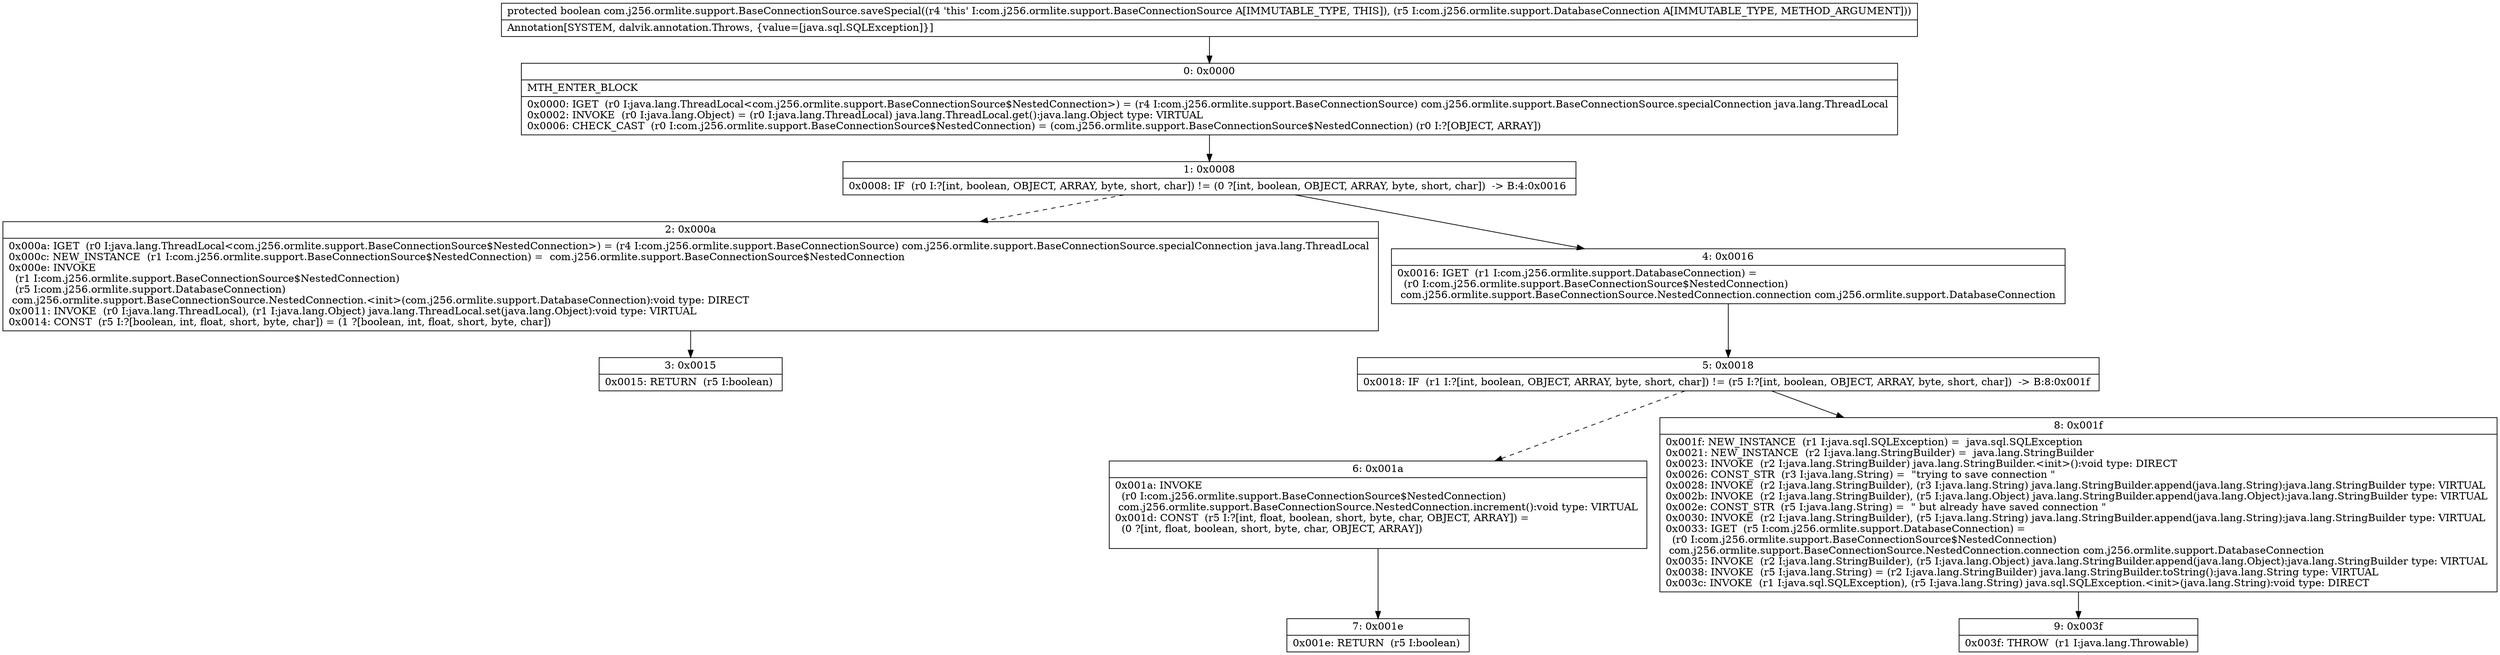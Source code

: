 digraph "CFG forcom.j256.ormlite.support.BaseConnectionSource.saveSpecial(Lcom\/j256\/ormlite\/support\/DatabaseConnection;)Z" {
Node_0 [shape=record,label="{0\:\ 0x0000|MTH_ENTER_BLOCK\l|0x0000: IGET  (r0 I:java.lang.ThreadLocal\<com.j256.ormlite.support.BaseConnectionSource$NestedConnection\>) = (r4 I:com.j256.ormlite.support.BaseConnectionSource) com.j256.ormlite.support.BaseConnectionSource.specialConnection java.lang.ThreadLocal \l0x0002: INVOKE  (r0 I:java.lang.Object) = (r0 I:java.lang.ThreadLocal) java.lang.ThreadLocal.get():java.lang.Object type: VIRTUAL \l0x0006: CHECK_CAST  (r0 I:com.j256.ormlite.support.BaseConnectionSource$NestedConnection) = (com.j256.ormlite.support.BaseConnectionSource$NestedConnection) (r0 I:?[OBJECT, ARRAY]) \l}"];
Node_1 [shape=record,label="{1\:\ 0x0008|0x0008: IF  (r0 I:?[int, boolean, OBJECT, ARRAY, byte, short, char]) != (0 ?[int, boolean, OBJECT, ARRAY, byte, short, char])  \-\> B:4:0x0016 \l}"];
Node_2 [shape=record,label="{2\:\ 0x000a|0x000a: IGET  (r0 I:java.lang.ThreadLocal\<com.j256.ormlite.support.BaseConnectionSource$NestedConnection\>) = (r4 I:com.j256.ormlite.support.BaseConnectionSource) com.j256.ormlite.support.BaseConnectionSource.specialConnection java.lang.ThreadLocal \l0x000c: NEW_INSTANCE  (r1 I:com.j256.ormlite.support.BaseConnectionSource$NestedConnection) =  com.j256.ormlite.support.BaseConnectionSource$NestedConnection \l0x000e: INVOKE  \l  (r1 I:com.j256.ormlite.support.BaseConnectionSource$NestedConnection)\l  (r5 I:com.j256.ormlite.support.DatabaseConnection)\l com.j256.ormlite.support.BaseConnectionSource.NestedConnection.\<init\>(com.j256.ormlite.support.DatabaseConnection):void type: DIRECT \l0x0011: INVOKE  (r0 I:java.lang.ThreadLocal), (r1 I:java.lang.Object) java.lang.ThreadLocal.set(java.lang.Object):void type: VIRTUAL \l0x0014: CONST  (r5 I:?[boolean, int, float, short, byte, char]) = (1 ?[boolean, int, float, short, byte, char]) \l}"];
Node_3 [shape=record,label="{3\:\ 0x0015|0x0015: RETURN  (r5 I:boolean) \l}"];
Node_4 [shape=record,label="{4\:\ 0x0016|0x0016: IGET  (r1 I:com.j256.ormlite.support.DatabaseConnection) = \l  (r0 I:com.j256.ormlite.support.BaseConnectionSource$NestedConnection)\l com.j256.ormlite.support.BaseConnectionSource.NestedConnection.connection com.j256.ormlite.support.DatabaseConnection \l}"];
Node_5 [shape=record,label="{5\:\ 0x0018|0x0018: IF  (r1 I:?[int, boolean, OBJECT, ARRAY, byte, short, char]) != (r5 I:?[int, boolean, OBJECT, ARRAY, byte, short, char])  \-\> B:8:0x001f \l}"];
Node_6 [shape=record,label="{6\:\ 0x001a|0x001a: INVOKE  \l  (r0 I:com.j256.ormlite.support.BaseConnectionSource$NestedConnection)\l com.j256.ormlite.support.BaseConnectionSource.NestedConnection.increment():void type: VIRTUAL \l0x001d: CONST  (r5 I:?[int, float, boolean, short, byte, char, OBJECT, ARRAY]) = \l  (0 ?[int, float, boolean, short, byte, char, OBJECT, ARRAY])\l \l}"];
Node_7 [shape=record,label="{7\:\ 0x001e|0x001e: RETURN  (r5 I:boolean) \l}"];
Node_8 [shape=record,label="{8\:\ 0x001f|0x001f: NEW_INSTANCE  (r1 I:java.sql.SQLException) =  java.sql.SQLException \l0x0021: NEW_INSTANCE  (r2 I:java.lang.StringBuilder) =  java.lang.StringBuilder \l0x0023: INVOKE  (r2 I:java.lang.StringBuilder) java.lang.StringBuilder.\<init\>():void type: DIRECT \l0x0026: CONST_STR  (r3 I:java.lang.String) =  \"trying to save connection \" \l0x0028: INVOKE  (r2 I:java.lang.StringBuilder), (r3 I:java.lang.String) java.lang.StringBuilder.append(java.lang.String):java.lang.StringBuilder type: VIRTUAL \l0x002b: INVOKE  (r2 I:java.lang.StringBuilder), (r5 I:java.lang.Object) java.lang.StringBuilder.append(java.lang.Object):java.lang.StringBuilder type: VIRTUAL \l0x002e: CONST_STR  (r5 I:java.lang.String) =  \" but already have saved connection \" \l0x0030: INVOKE  (r2 I:java.lang.StringBuilder), (r5 I:java.lang.String) java.lang.StringBuilder.append(java.lang.String):java.lang.StringBuilder type: VIRTUAL \l0x0033: IGET  (r5 I:com.j256.ormlite.support.DatabaseConnection) = \l  (r0 I:com.j256.ormlite.support.BaseConnectionSource$NestedConnection)\l com.j256.ormlite.support.BaseConnectionSource.NestedConnection.connection com.j256.ormlite.support.DatabaseConnection \l0x0035: INVOKE  (r2 I:java.lang.StringBuilder), (r5 I:java.lang.Object) java.lang.StringBuilder.append(java.lang.Object):java.lang.StringBuilder type: VIRTUAL \l0x0038: INVOKE  (r5 I:java.lang.String) = (r2 I:java.lang.StringBuilder) java.lang.StringBuilder.toString():java.lang.String type: VIRTUAL \l0x003c: INVOKE  (r1 I:java.sql.SQLException), (r5 I:java.lang.String) java.sql.SQLException.\<init\>(java.lang.String):void type: DIRECT \l}"];
Node_9 [shape=record,label="{9\:\ 0x003f|0x003f: THROW  (r1 I:java.lang.Throwable) \l}"];
MethodNode[shape=record,label="{protected boolean com.j256.ormlite.support.BaseConnectionSource.saveSpecial((r4 'this' I:com.j256.ormlite.support.BaseConnectionSource A[IMMUTABLE_TYPE, THIS]), (r5 I:com.j256.ormlite.support.DatabaseConnection A[IMMUTABLE_TYPE, METHOD_ARGUMENT]))  | Annotation[SYSTEM, dalvik.annotation.Throws, \{value=[java.sql.SQLException]\}]\l}"];
MethodNode -> Node_0;
Node_0 -> Node_1;
Node_1 -> Node_2[style=dashed];
Node_1 -> Node_4;
Node_2 -> Node_3;
Node_4 -> Node_5;
Node_5 -> Node_6[style=dashed];
Node_5 -> Node_8;
Node_6 -> Node_7;
Node_8 -> Node_9;
}

